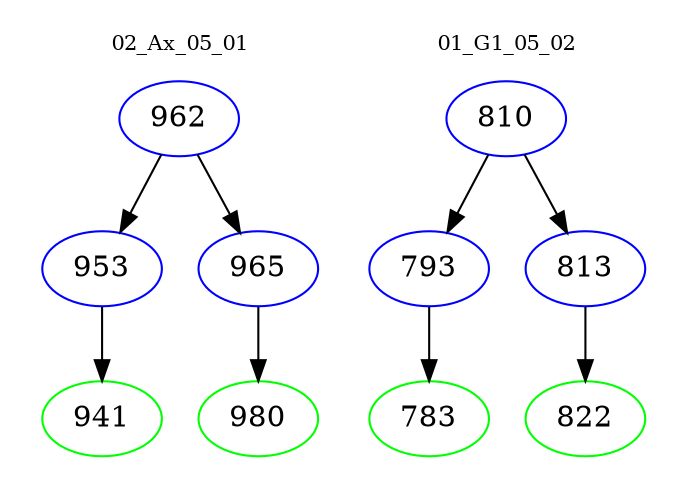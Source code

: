 digraph{
subgraph cluster_0 {
color = white
label = "02_Ax_05_01";
fontsize=10;
T0_962 [label="962", color="blue"]
T0_962 -> T0_953 [color="black"]
T0_953 [label="953", color="blue"]
T0_953 -> T0_941 [color="black"]
T0_941 [label="941", color="green"]
T0_962 -> T0_965 [color="black"]
T0_965 [label="965", color="blue"]
T0_965 -> T0_980 [color="black"]
T0_980 [label="980", color="green"]
}
subgraph cluster_1 {
color = white
label = "01_G1_05_02";
fontsize=10;
T1_810 [label="810", color="blue"]
T1_810 -> T1_793 [color="black"]
T1_793 [label="793", color="blue"]
T1_793 -> T1_783 [color="black"]
T1_783 [label="783", color="green"]
T1_810 -> T1_813 [color="black"]
T1_813 [label="813", color="blue"]
T1_813 -> T1_822 [color="black"]
T1_822 [label="822", color="green"]
}
}
